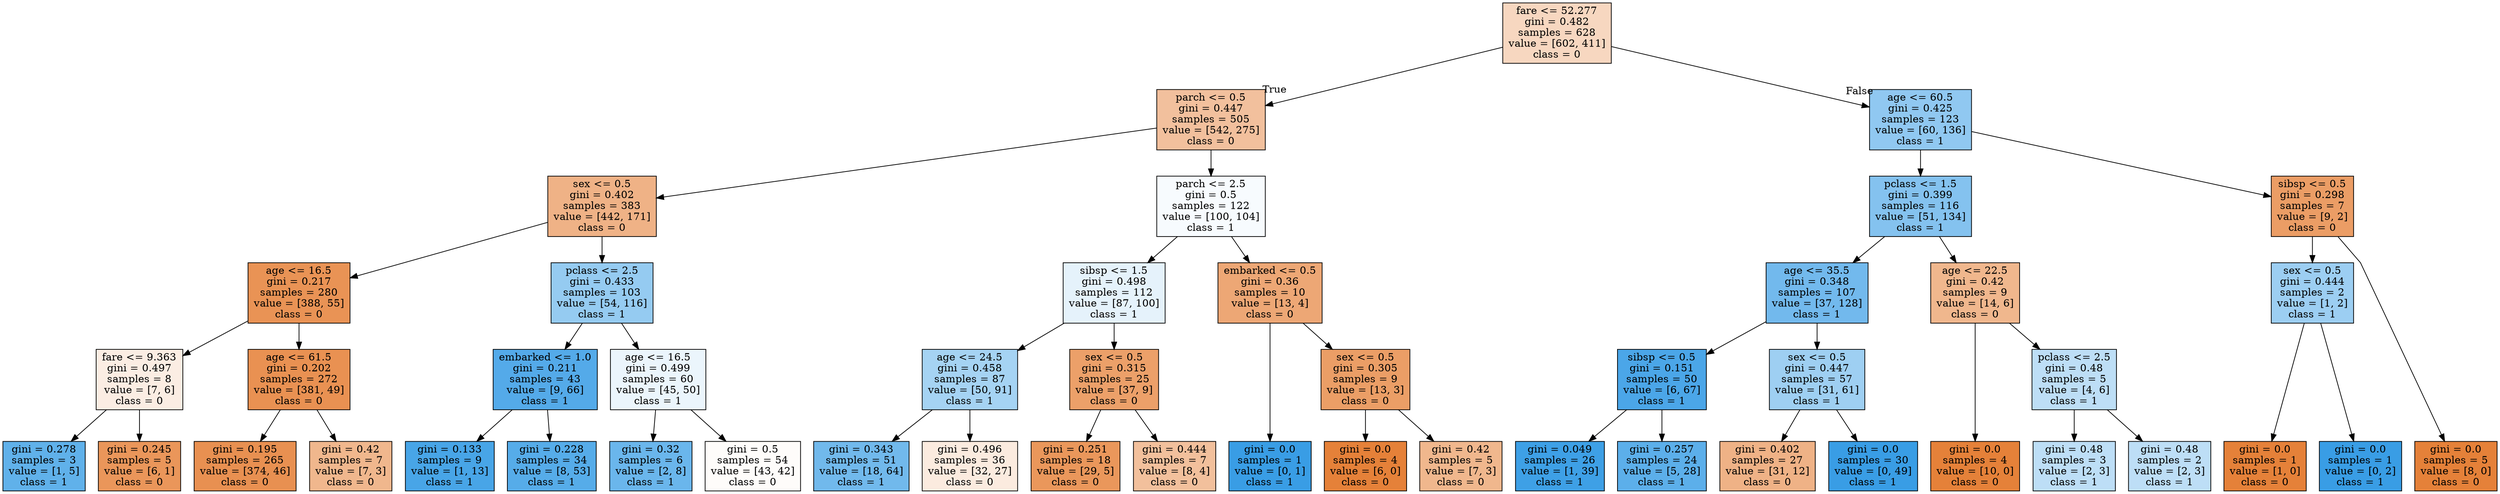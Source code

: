 digraph Tree {
node [shape=box, style="filled", color="black"] ;
graph [ranksep=equally, splines=polyline] ;
0 [label="fare <= 52.277\ngini = 0.482\nsamples = 628\nvalue = [602, 411]\nclass = 0", fillcolor="#e5813951"] ;
1 [label="parch <= 0.5\ngini = 0.447\nsamples = 505\nvalue = [542, 275]\nclass = 0", fillcolor="#e581397e"] ;
0 -> 1 [labeldistance=2.5, labelangle=45, headlabel="True"] ;
2 [label="sex <= 0.5\ngini = 0.402\nsamples = 383\nvalue = [442, 171]\nclass = 0", fillcolor="#e581399c"] ;
1 -> 2 ;
3 [label="age <= 16.5\ngini = 0.217\nsamples = 280\nvalue = [388, 55]\nclass = 0", fillcolor="#e58139db"] ;
2 -> 3 ;
4 [label="fare <= 9.363\ngini = 0.497\nsamples = 8\nvalue = [7, 6]\nclass = 0", fillcolor="#e5813924"] ;
3 -> 4 ;
5 [label="gini = 0.278\nsamples = 3\nvalue = [1, 5]\nclass = 1", fillcolor="#399de5cc"] ;
4 -> 5 ;
6 [label="gini = 0.245\nsamples = 5\nvalue = [6, 1]\nclass = 0", fillcolor="#e58139d4"] ;
4 -> 6 ;
7 [label="age <= 61.5\ngini = 0.202\nsamples = 272\nvalue = [381, 49]\nclass = 0", fillcolor="#e58139de"] ;
3 -> 7 ;
8 [label="gini = 0.195\nsamples = 265\nvalue = [374, 46]\nclass = 0", fillcolor="#e58139e0"] ;
7 -> 8 ;
9 [label="gini = 0.42\nsamples = 7\nvalue = [7, 3]\nclass = 0", fillcolor="#e5813992"] ;
7 -> 9 ;
10 [label="pclass <= 2.5\ngini = 0.433\nsamples = 103\nvalue = [54, 116]\nclass = 1", fillcolor="#399de588"] ;
2 -> 10 ;
11 [label="embarked <= 1.0\ngini = 0.211\nsamples = 43\nvalue = [9, 66]\nclass = 1", fillcolor="#399de5dc"] ;
10 -> 11 ;
12 [label="gini = 0.133\nsamples = 9\nvalue = [1, 13]\nclass = 1", fillcolor="#399de5eb"] ;
11 -> 12 ;
13 [label="gini = 0.228\nsamples = 34\nvalue = [8, 53]\nclass = 1", fillcolor="#399de5d9"] ;
11 -> 13 ;
14 [label="age <= 16.5\ngini = 0.499\nsamples = 60\nvalue = [45, 50]\nclass = 1", fillcolor="#399de519"] ;
10 -> 14 ;
15 [label="gini = 0.32\nsamples = 6\nvalue = [2, 8]\nclass = 1", fillcolor="#399de5bf"] ;
14 -> 15 ;
16 [label="gini = 0.5\nsamples = 54\nvalue = [43, 42]\nclass = 0", fillcolor="#e5813906"] ;
14 -> 16 ;
17 [label="parch <= 2.5\ngini = 0.5\nsamples = 122\nvalue = [100, 104]\nclass = 1", fillcolor="#399de50a"] ;
1 -> 17 ;
18 [label="sibsp <= 1.5\ngini = 0.498\nsamples = 112\nvalue = [87, 100]\nclass = 1", fillcolor="#399de521"] ;
17 -> 18 ;
19 [label="age <= 24.5\ngini = 0.458\nsamples = 87\nvalue = [50, 91]\nclass = 1", fillcolor="#399de573"] ;
18 -> 19 ;
20 [label="gini = 0.343\nsamples = 51\nvalue = [18, 64]\nclass = 1", fillcolor="#399de5b7"] ;
19 -> 20 ;
21 [label="gini = 0.496\nsamples = 36\nvalue = [32, 27]\nclass = 0", fillcolor="#e5813928"] ;
19 -> 21 ;
22 [label="sex <= 0.5\ngini = 0.315\nsamples = 25\nvalue = [37, 9]\nclass = 0", fillcolor="#e58139c1"] ;
18 -> 22 ;
23 [label="gini = 0.251\nsamples = 18\nvalue = [29, 5]\nclass = 0", fillcolor="#e58139d3"] ;
22 -> 23 ;
24 [label="gini = 0.444\nsamples = 7\nvalue = [8, 4]\nclass = 0", fillcolor="#e581397f"] ;
22 -> 24 ;
25 [label="embarked <= 0.5\ngini = 0.36\nsamples = 10\nvalue = [13, 4]\nclass = 0", fillcolor="#e58139b1"] ;
17 -> 25 ;
26 [label="gini = 0.0\nsamples = 1\nvalue = [0, 1]\nclass = 1", fillcolor="#399de5ff"] ;
25 -> 26 ;
27 [label="sex <= 0.5\ngini = 0.305\nsamples = 9\nvalue = [13, 3]\nclass = 0", fillcolor="#e58139c4"] ;
25 -> 27 ;
28 [label="gini = 0.0\nsamples = 4\nvalue = [6, 0]\nclass = 0", fillcolor="#e58139ff"] ;
27 -> 28 ;
29 [label="gini = 0.42\nsamples = 5\nvalue = [7, 3]\nclass = 0", fillcolor="#e5813992"] ;
27 -> 29 ;
30 [label="age <= 60.5\ngini = 0.425\nsamples = 123\nvalue = [60, 136]\nclass = 1", fillcolor="#399de58e"] ;
0 -> 30 [labeldistance=2.5, labelangle=-45, headlabel="False"] ;
31 [label="pclass <= 1.5\ngini = 0.399\nsamples = 116\nvalue = [51, 134]\nclass = 1", fillcolor="#399de59e"] ;
30 -> 31 ;
32 [label="age <= 35.5\ngini = 0.348\nsamples = 107\nvalue = [37, 128]\nclass = 1", fillcolor="#399de5b5"] ;
31 -> 32 ;
33 [label="sibsp <= 0.5\ngini = 0.151\nsamples = 50\nvalue = [6, 67]\nclass = 1", fillcolor="#399de5e8"] ;
32 -> 33 ;
34 [label="gini = 0.049\nsamples = 26\nvalue = [1, 39]\nclass = 1", fillcolor="#399de5f8"] ;
33 -> 34 ;
35 [label="gini = 0.257\nsamples = 24\nvalue = [5, 28]\nclass = 1", fillcolor="#399de5d1"] ;
33 -> 35 ;
36 [label="sex <= 0.5\ngini = 0.447\nsamples = 57\nvalue = [31, 61]\nclass = 1", fillcolor="#399de57d"] ;
32 -> 36 ;
37 [label="gini = 0.402\nsamples = 27\nvalue = [31, 12]\nclass = 0", fillcolor="#e581399c"] ;
36 -> 37 ;
38 [label="gini = 0.0\nsamples = 30\nvalue = [0, 49]\nclass = 1", fillcolor="#399de5ff"] ;
36 -> 38 ;
39 [label="age <= 22.5\ngini = 0.42\nsamples = 9\nvalue = [14, 6]\nclass = 0", fillcolor="#e5813992"] ;
31 -> 39 ;
40 [label="gini = 0.0\nsamples = 4\nvalue = [10, 0]\nclass = 0", fillcolor="#e58139ff"] ;
39 -> 40 ;
41 [label="pclass <= 2.5\ngini = 0.48\nsamples = 5\nvalue = [4, 6]\nclass = 1", fillcolor="#399de555"] ;
39 -> 41 ;
42 [label="gini = 0.48\nsamples = 3\nvalue = [2, 3]\nclass = 1", fillcolor="#399de555"] ;
41 -> 42 ;
43 [label="gini = 0.48\nsamples = 2\nvalue = [2, 3]\nclass = 1", fillcolor="#399de555"] ;
41 -> 43 ;
44 [label="sibsp <= 0.5\ngini = 0.298\nsamples = 7\nvalue = [9, 2]\nclass = 0", fillcolor="#e58139c6"] ;
30 -> 44 ;
45 [label="sex <= 0.5\ngini = 0.444\nsamples = 2\nvalue = [1, 2]\nclass = 1", fillcolor="#399de57f"] ;
44 -> 45 ;
46 [label="gini = 0.0\nsamples = 1\nvalue = [1, 0]\nclass = 0", fillcolor="#e58139ff"] ;
45 -> 46 ;
47 [label="gini = 0.0\nsamples = 1\nvalue = [0, 2]\nclass = 1", fillcolor="#399de5ff"] ;
45 -> 47 ;
48 [label="gini = 0.0\nsamples = 5\nvalue = [8, 0]\nclass = 0", fillcolor="#e58139ff"] ;
44 -> 48 ;
{rank=same ; 0} ;
{rank=same ; 1; 30} ;
{rank=same ; 2; 17; 31; 44} ;
{rank=same ; 3; 10; 18; 25; 32; 39; 45} ;
{rank=same ; 4; 7; 11; 14; 19; 22; 27; 33; 36; 41} ;
{rank=same ; 5; 6; 8; 9; 12; 13; 15; 16; 20; 21; 23; 24; 26; 28; 29; 34; 35; 37; 38; 40; 42; 43; 46; 47; 48} ;
}